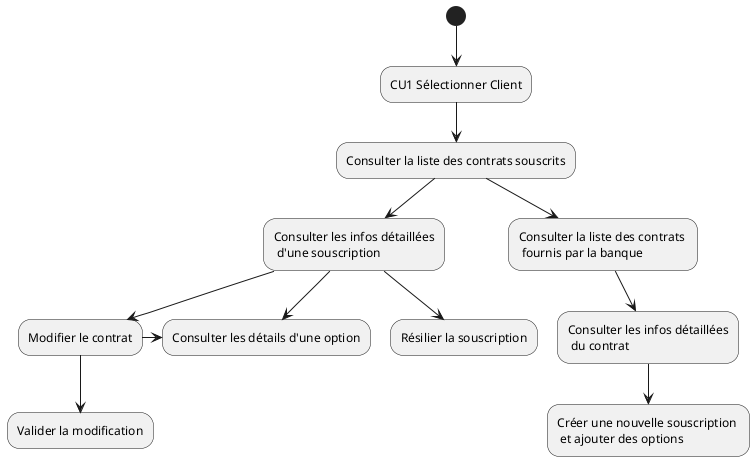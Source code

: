 @startuml
(*)  --> "CU1 Sélectionner Client"
--> "Consulter la liste des contrats souscrits"

"Consulter la liste des contrats souscrits"-->  "Consulter les infos détaillées\n d'une souscription"
"Consulter la liste des contrats souscrits"--> "Consulter la liste des contrats \n fournis par la banque "

"Consulter les infos détaillées\n d'une souscription" -> "Consulter les détails d'une option"
"Consulter les infos détaillées\n d'une souscription" --> "Modifier le contrat"
"Modifier le contrat" -> "Consulter les détails d'une option"
"Modifier le contrat" -down> "Valider la modification"
"Consulter les infos détaillées\n d'une souscription" --> "Résilier la souscription"

"Consulter la liste des contrats \n fournis par la banque " --> "Consulter les infos détaillées\n du contrat"
"Consulter les infos détaillées\n du contrat" --> "Créer une nouvelle souscription \n et ajouter des options"

@enduml